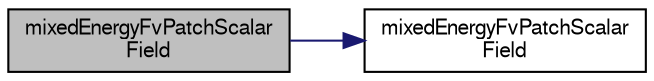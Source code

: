 digraph "mixedEnergyFvPatchScalarField"
{
  bgcolor="transparent";
  edge [fontname="FreeSans",fontsize="10",labelfontname="FreeSans",labelfontsize="10"];
  node [fontname="FreeSans",fontsize="10",shape=record];
  rankdir="LR";
  Node7 [label="mixedEnergyFvPatchScalar\lField",height=0.2,width=0.4,color="black", fillcolor="grey75", style="filled", fontcolor="black"];
  Node7 -> Node8 [color="midnightblue",fontsize="10",style="solid",fontname="FreeSans"];
  Node8 [label="mixedEnergyFvPatchScalar\lField",height=0.2,width=0.4,color="black",URL="$a29754.html#afcfd68b9f55389080a7b2544437d3d1e",tooltip="Construct from patch and internal field. "];
}

